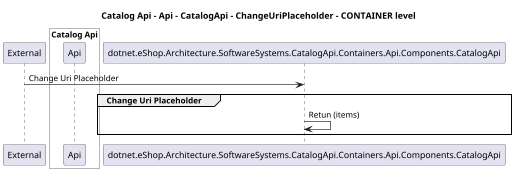 @startuml
skinparam dpi 60

title Catalog Api - Api - CatalogApi - ChangeUriPlaceholder - CONTAINER level

participant "External" as C4InterFlow.Utils.ExternalSystem

box "Catalog Api" #White

    participant "Api" as dotnet.eShop.Architecture.SoftwareSystems.CatalogApi.Containers.Api
end box


C4InterFlow.Utils.ExternalSystem -> dotnet.eShop.Architecture.SoftwareSystems.CatalogApi.Containers.Api.Components.CatalogApi : Change Uri Placeholder
group Change Uri Placeholder
dotnet.eShop.Architecture.SoftwareSystems.CatalogApi.Containers.Api.Components.CatalogApi -> dotnet.eShop.Architecture.SoftwareSystems.CatalogApi.Containers.Api.Components.CatalogApi : Retun (items)
end


@enduml
